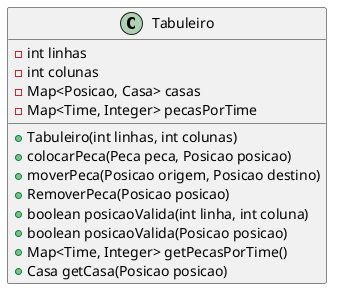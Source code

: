 @startuml
skinparam linetype ortho

class Tabuleiro {
    - int linhas
    - int colunas
    - Map<Posicao, Casa> casas
    - Map<Time, Integer> pecasPorTime
    + Tabuleiro(int linhas, int colunas)
    + colocarPeca(Peca peca, Posicao posicao)
    + moverPeca(Posicao origem, Posicao destino)
    + RemoverPeca(Posicao posicao)
    + boolean posicaoValida(int linha, int coluna)
    + boolean posicaoValida(Posicao posicao)
    + Map<Time, Integer> getPecasPorTime()
    + Casa getCasa(Posicao posicao)
}

@enduml

